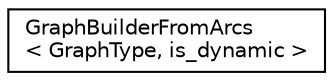 digraph "Graphical Class Hierarchy"
{
 // LATEX_PDF_SIZE
  edge [fontname="Helvetica",fontsize="10",labelfontname="Helvetica",labelfontsize="10"];
  node [fontname="Helvetica",fontsize="10",shape=record];
  rankdir="LR";
  Node0 [label="GraphBuilderFromArcs\l\< GraphType, is_dynamic \>",height=0.2,width=0.4,color="black", fillcolor="white", style="filled",URL="$classoperations__research_1_1or__internal_1_1_graph_builder_from_arcs.html",tooltip=" "];
}
